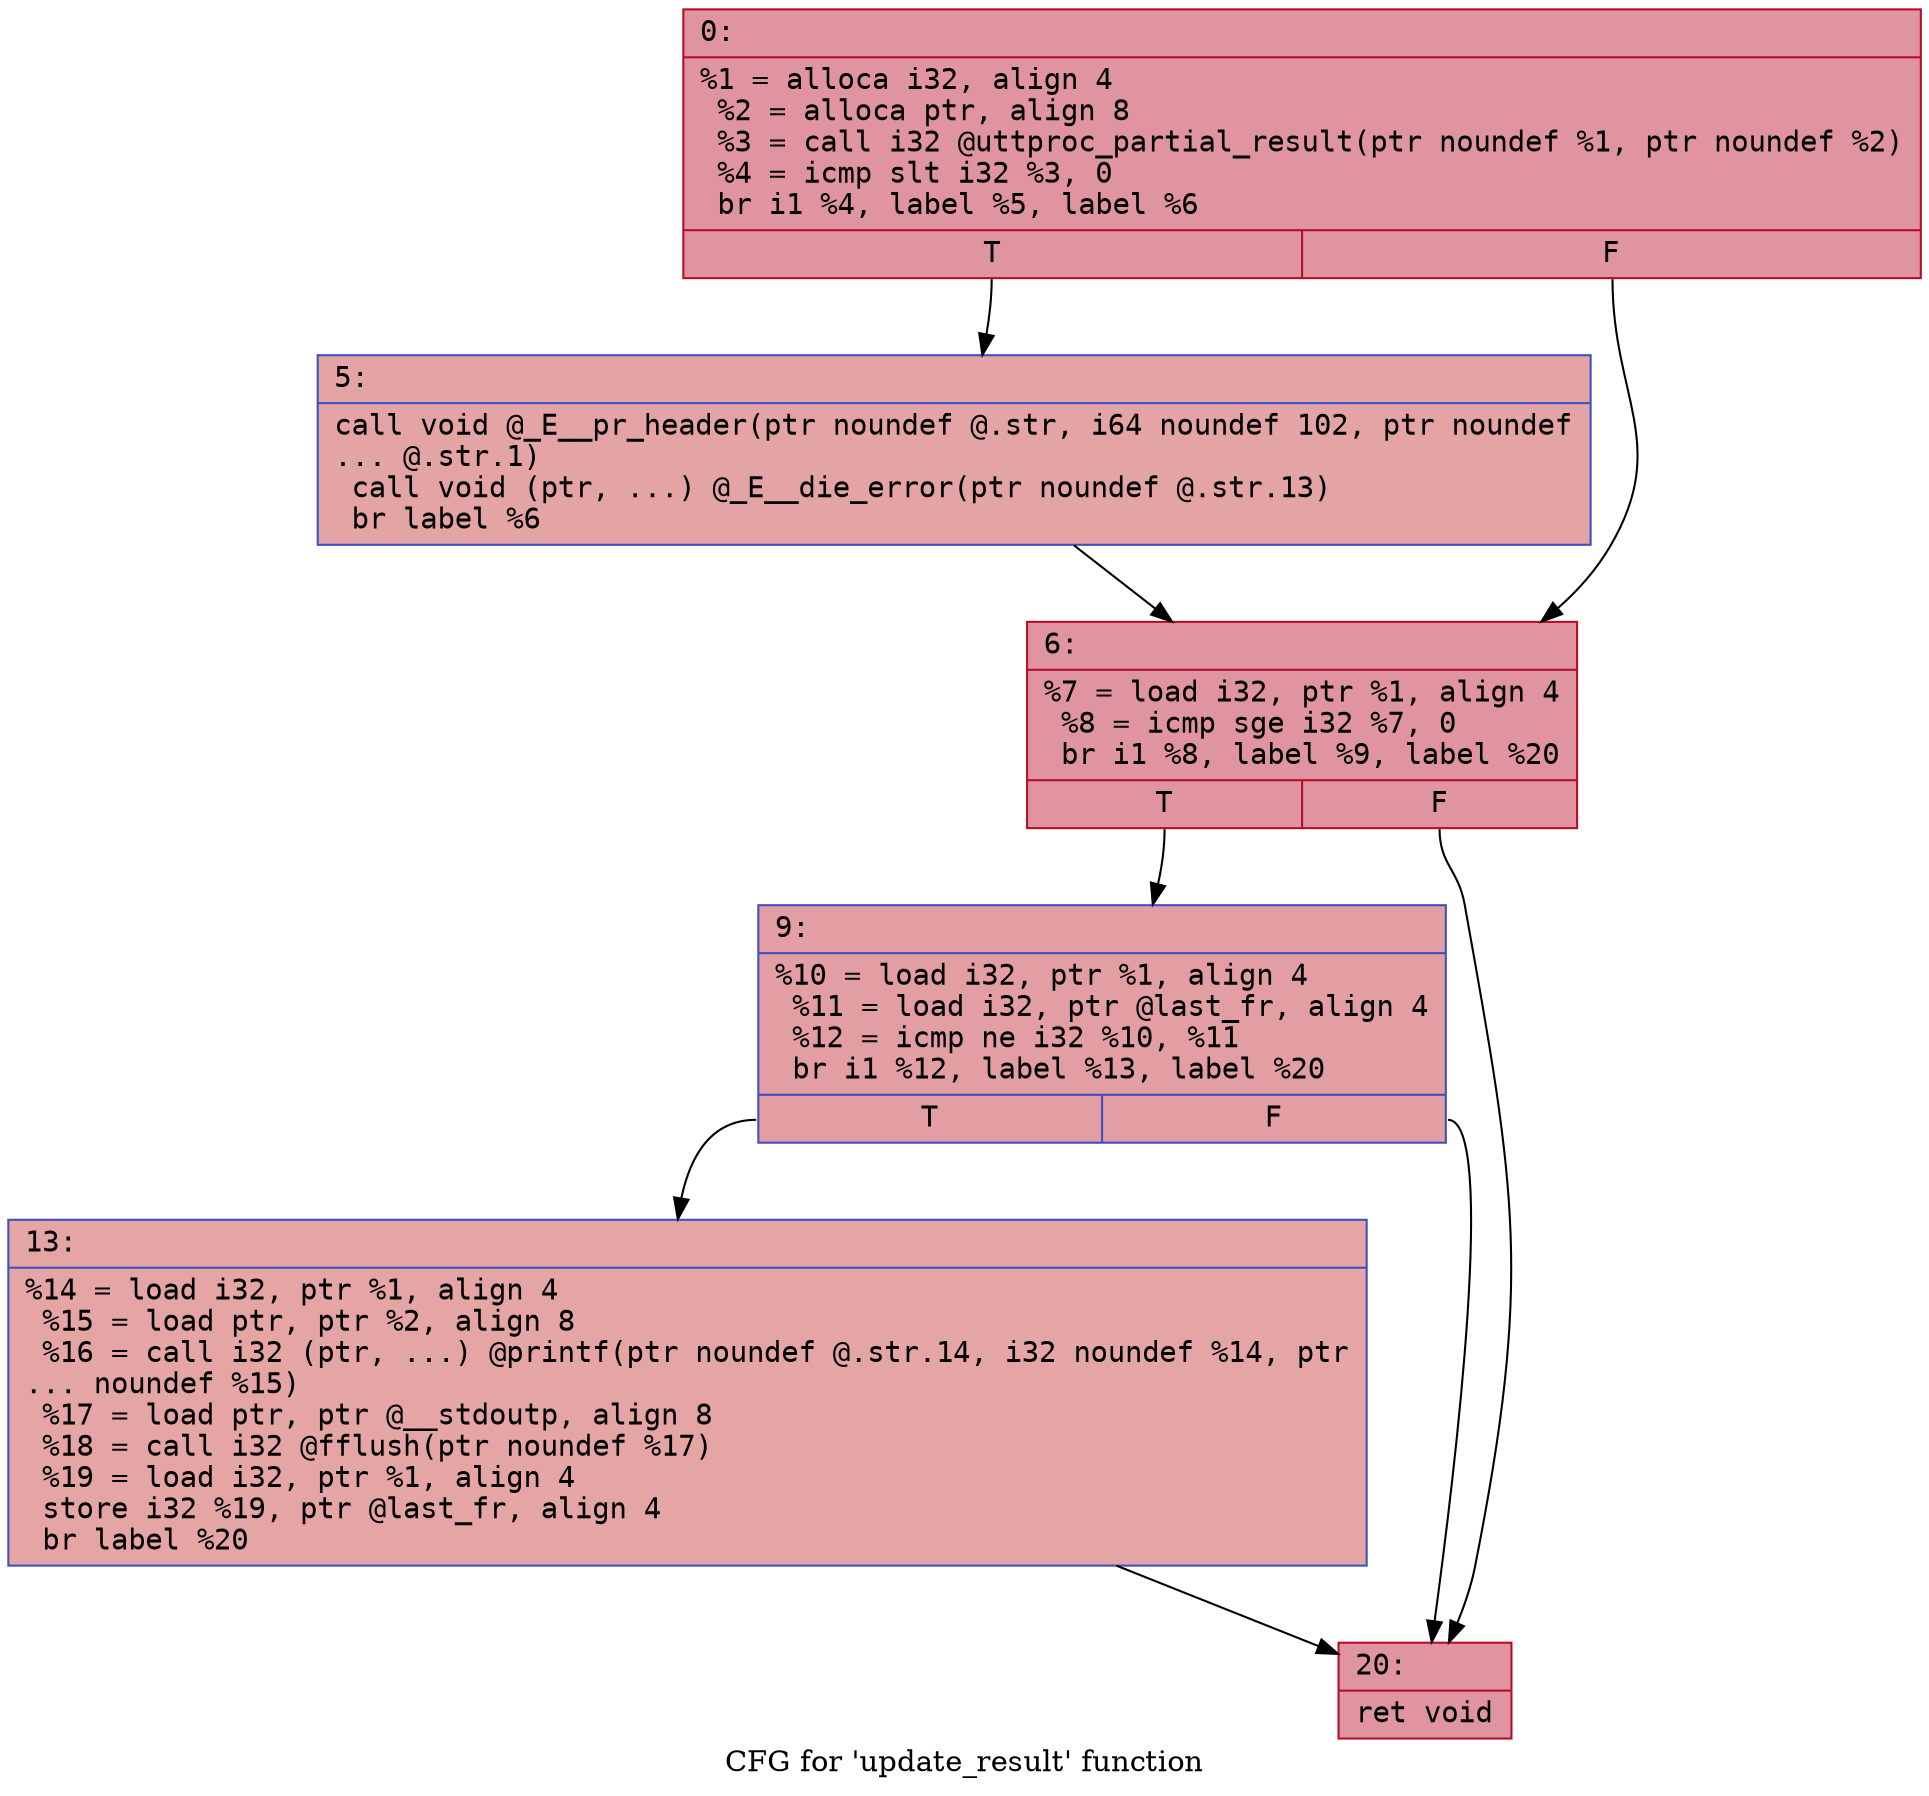 digraph "CFG for 'update_result' function" {
	label="CFG for 'update_result' function";

	Node0x600003e52440 [shape=record,color="#b70d28ff", style=filled, fillcolor="#b70d2870" fontname="Courier",label="{0:\l|  %1 = alloca i32, align 4\l  %2 = alloca ptr, align 8\l  %3 = call i32 @uttproc_partial_result(ptr noundef %1, ptr noundef %2)\l  %4 = icmp slt i32 %3, 0\l  br i1 %4, label %5, label %6\l|{<s0>T|<s1>F}}"];
	Node0x600003e52440:s0 -> Node0x600003e52490[tooltip="0 -> 5\nProbability 37.50%" ];
	Node0x600003e52440:s1 -> Node0x600003e524e0[tooltip="0 -> 6\nProbability 62.50%" ];
	Node0x600003e52490 [shape=record,color="#3d50c3ff", style=filled, fillcolor="#c32e3170" fontname="Courier",label="{5:\l|  call void @_E__pr_header(ptr noundef @.str, i64 noundef 102, ptr noundef\l... @.str.1)\l  call void (ptr, ...) @_E__die_error(ptr noundef @.str.13)\l  br label %6\l}"];
	Node0x600003e52490 -> Node0x600003e524e0[tooltip="5 -> 6\nProbability 100.00%" ];
	Node0x600003e524e0 [shape=record,color="#b70d28ff", style=filled, fillcolor="#b70d2870" fontname="Courier",label="{6:\l|  %7 = load i32, ptr %1, align 4\l  %8 = icmp sge i32 %7, 0\l  br i1 %8, label %9, label %20\l|{<s0>T|<s1>F}}"];
	Node0x600003e524e0:s0 -> Node0x600003e52530[tooltip="6 -> 9\nProbability 50.00%" ];
	Node0x600003e524e0:s1 -> Node0x600003e525d0[tooltip="6 -> 20\nProbability 50.00%" ];
	Node0x600003e52530 [shape=record,color="#3d50c3ff", style=filled, fillcolor="#be242e70" fontname="Courier",label="{9:\l|  %10 = load i32, ptr %1, align 4\l  %11 = load i32, ptr @last_fr, align 4\l  %12 = icmp ne i32 %10, %11\l  br i1 %12, label %13, label %20\l|{<s0>T|<s1>F}}"];
	Node0x600003e52530:s0 -> Node0x600003e52580[tooltip="9 -> 13\nProbability 50.00%" ];
	Node0x600003e52530:s1 -> Node0x600003e525d0[tooltip="9 -> 20\nProbability 50.00%" ];
	Node0x600003e52580 [shape=record,color="#3d50c3ff", style=filled, fillcolor="#c5333470" fontname="Courier",label="{13:\l|  %14 = load i32, ptr %1, align 4\l  %15 = load ptr, ptr %2, align 8\l  %16 = call i32 (ptr, ...) @printf(ptr noundef @.str.14, i32 noundef %14, ptr\l... noundef %15)\l  %17 = load ptr, ptr @__stdoutp, align 8\l  %18 = call i32 @fflush(ptr noundef %17)\l  %19 = load i32, ptr %1, align 4\l  store i32 %19, ptr @last_fr, align 4\l  br label %20\l}"];
	Node0x600003e52580 -> Node0x600003e525d0[tooltip="13 -> 20\nProbability 100.00%" ];
	Node0x600003e525d0 [shape=record,color="#b70d28ff", style=filled, fillcolor="#b70d2870" fontname="Courier",label="{20:\l|  ret void\l}"];
}
